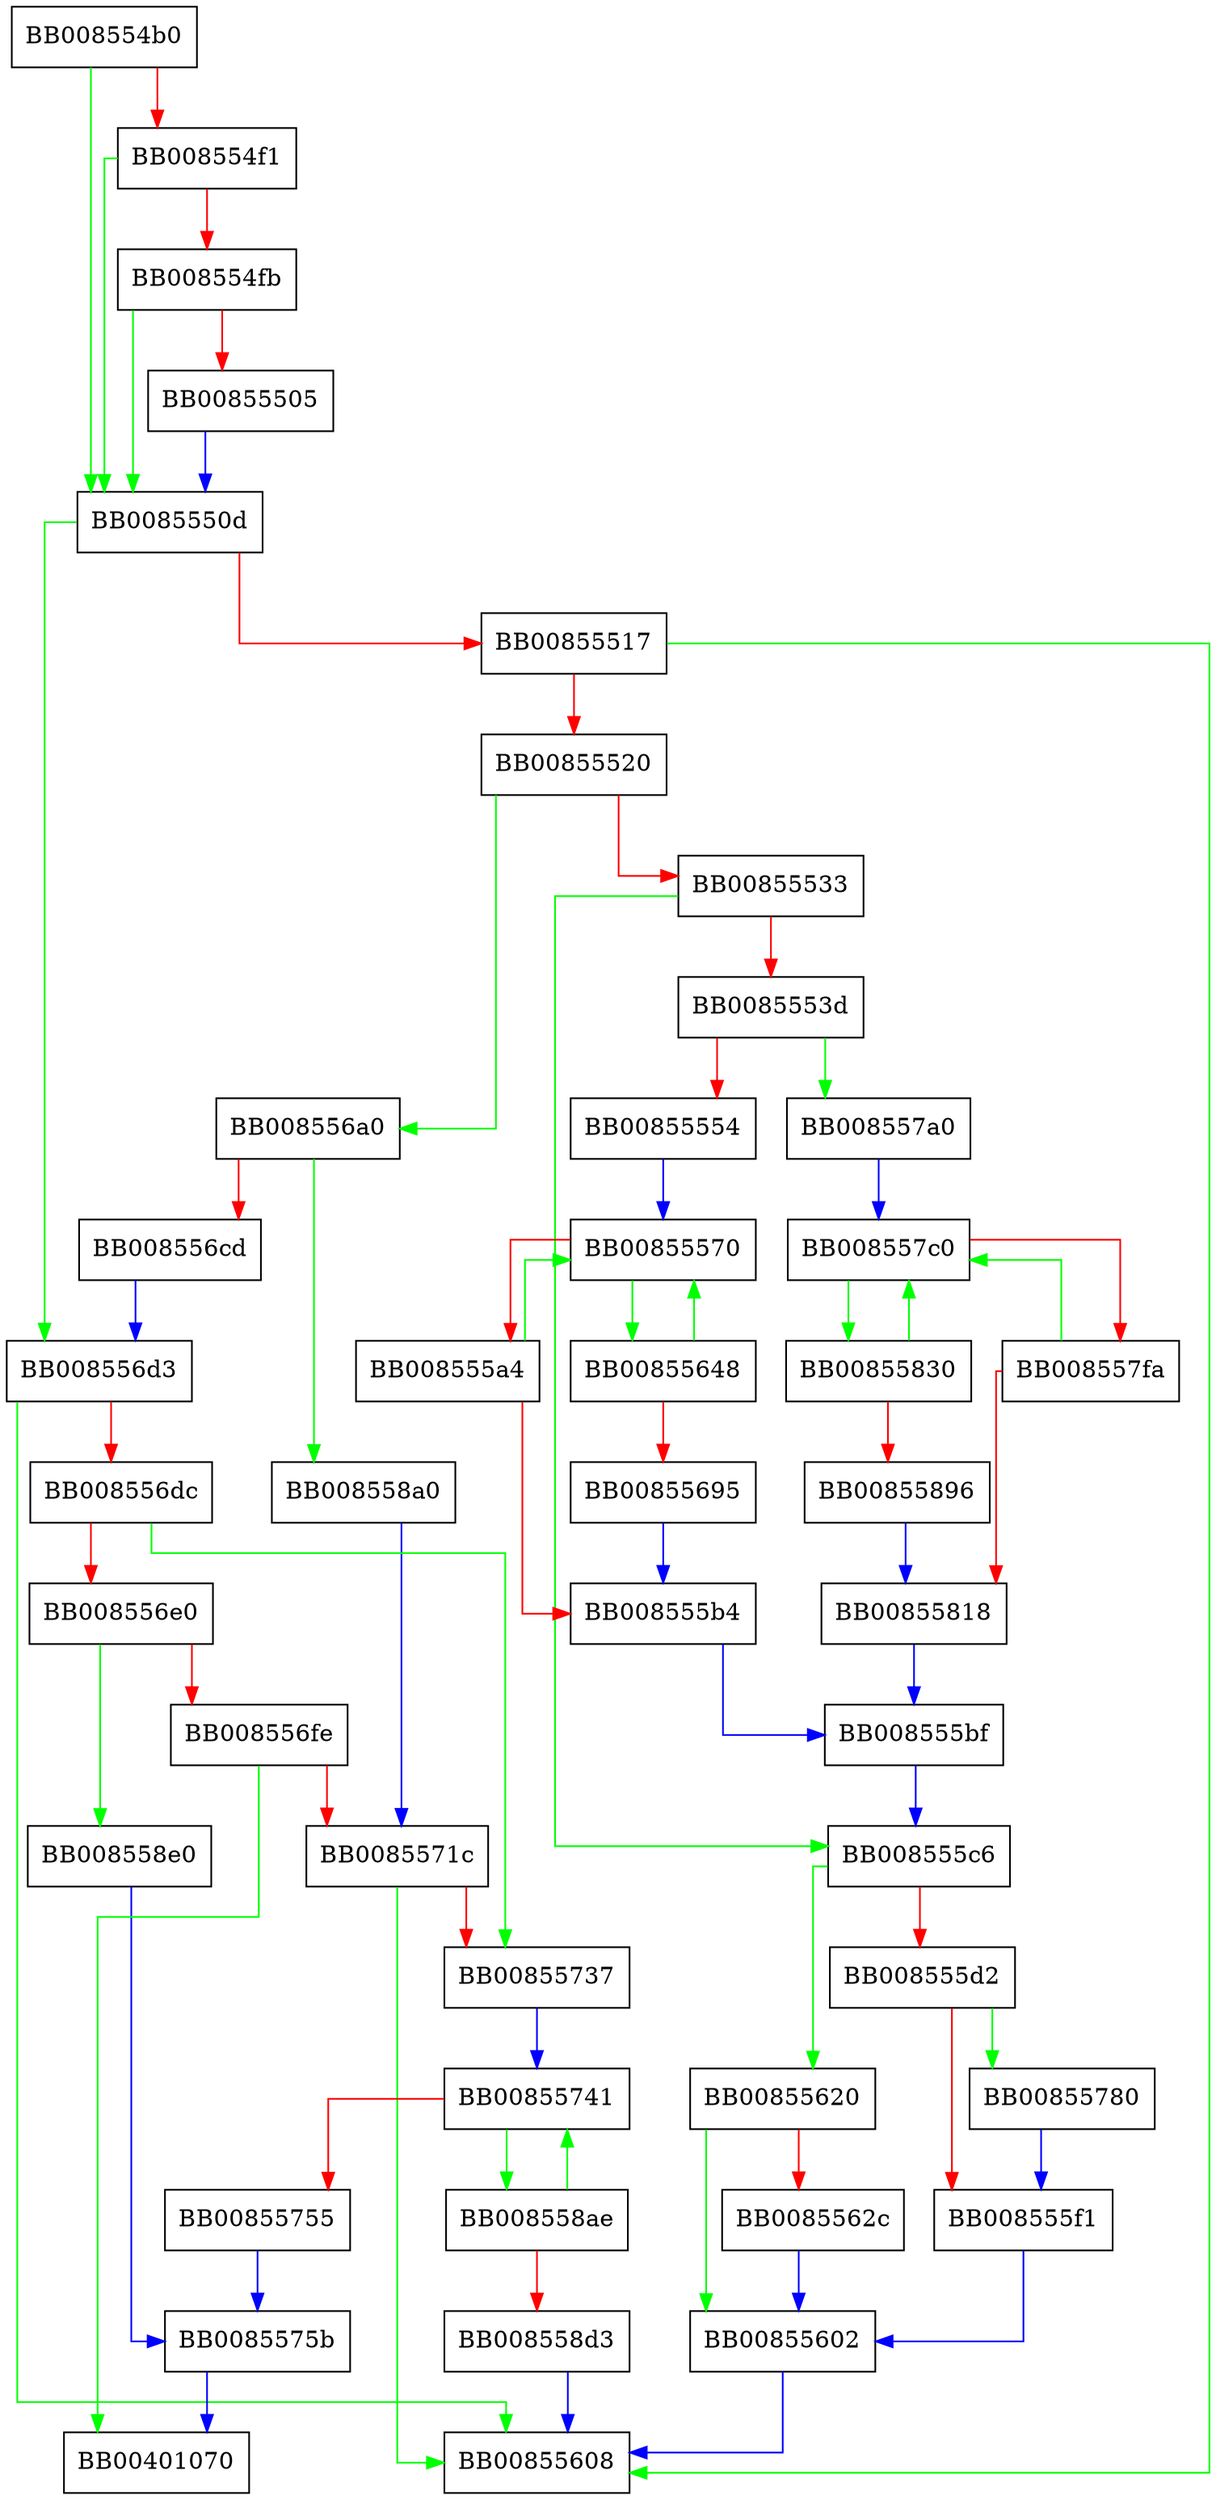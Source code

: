 digraph WHIRLPOOL_BitUpdate {
  node [shape="box"];
  graph [splines=ortho];
  BB008554b0 -> BB0085550d [color="green"];
  BB008554b0 -> BB008554f1 [color="red"];
  BB008554f1 -> BB0085550d [color="green"];
  BB008554f1 -> BB008554fb [color="red"];
  BB008554fb -> BB0085550d [color="green"];
  BB008554fb -> BB00855505 [color="red"];
  BB00855505 -> BB0085550d [color="blue"];
  BB0085550d -> BB008556d3 [color="green"];
  BB0085550d -> BB00855517 [color="red"];
  BB00855517 -> BB00855608 [color="green"];
  BB00855517 -> BB00855520 [color="red"];
  BB00855520 -> BB008556a0 [color="green"];
  BB00855520 -> BB00855533 [color="red"];
  BB00855533 -> BB008555c6 [color="green"];
  BB00855533 -> BB0085553d [color="red"];
  BB0085553d -> BB008557a0 [color="green"];
  BB0085553d -> BB00855554 [color="red"];
  BB00855554 -> BB00855570 [color="blue"];
  BB00855570 -> BB00855648 [color="green"];
  BB00855570 -> BB008555a4 [color="red"];
  BB008555a4 -> BB00855570 [color="green"];
  BB008555a4 -> BB008555b4 [color="red"];
  BB008555b4 -> BB008555bf [color="blue"];
  BB008555bf -> BB008555c6 [color="blue"];
  BB008555c6 -> BB00855620 [color="green"];
  BB008555c6 -> BB008555d2 [color="red"];
  BB008555d2 -> BB00855780 [color="green"];
  BB008555d2 -> BB008555f1 [color="red"];
  BB008555f1 -> BB00855602 [color="blue"];
  BB00855602 -> BB00855608 [color="blue"];
  BB00855620 -> BB00855602 [color="green"];
  BB00855620 -> BB0085562c [color="red"];
  BB0085562c -> BB00855602 [color="blue"];
  BB00855648 -> BB00855570 [color="green"];
  BB00855648 -> BB00855695 [color="red"];
  BB00855695 -> BB008555b4 [color="blue"];
  BB008556a0 -> BB008558a0 [color="green"];
  BB008556a0 -> BB008556cd [color="red"];
  BB008556cd -> BB008556d3 [color="blue"];
  BB008556d3 -> BB00855608 [color="green"];
  BB008556d3 -> BB008556dc [color="red"];
  BB008556dc -> BB00855737 [color="green"];
  BB008556dc -> BB008556e0 [color="red"];
  BB008556e0 -> BB008558e0 [color="green"];
  BB008556e0 -> BB008556fe [color="red"];
  BB008556fe -> BB00401070 [color="green"];
  BB008556fe -> BB0085571c [color="red"];
  BB0085571c -> BB00855608 [color="green"];
  BB0085571c -> BB00855737 [color="red"];
  BB00855737 -> BB00855741 [color="blue"];
  BB00855741 -> BB008558ae [color="green"];
  BB00855741 -> BB00855755 [color="red"];
  BB00855755 -> BB0085575b [color="blue"];
  BB0085575b -> BB00401070 [color="blue"];
  BB00855780 -> BB008555f1 [color="blue"];
  BB008557a0 -> BB008557c0 [color="blue"];
  BB008557c0 -> BB00855830 [color="green"];
  BB008557c0 -> BB008557fa [color="red"];
  BB008557fa -> BB008557c0 [color="green"];
  BB008557fa -> BB00855818 [color="red"];
  BB00855818 -> BB008555bf [color="blue"];
  BB00855830 -> BB008557c0 [color="green"];
  BB00855830 -> BB00855896 [color="red"];
  BB00855896 -> BB00855818 [color="blue"];
  BB008558a0 -> BB0085571c [color="blue"];
  BB008558ae -> BB00855741 [color="green"];
  BB008558ae -> BB008558d3 [color="red"];
  BB008558d3 -> BB00855608 [color="blue"];
  BB008558e0 -> BB0085575b [color="blue"];
}